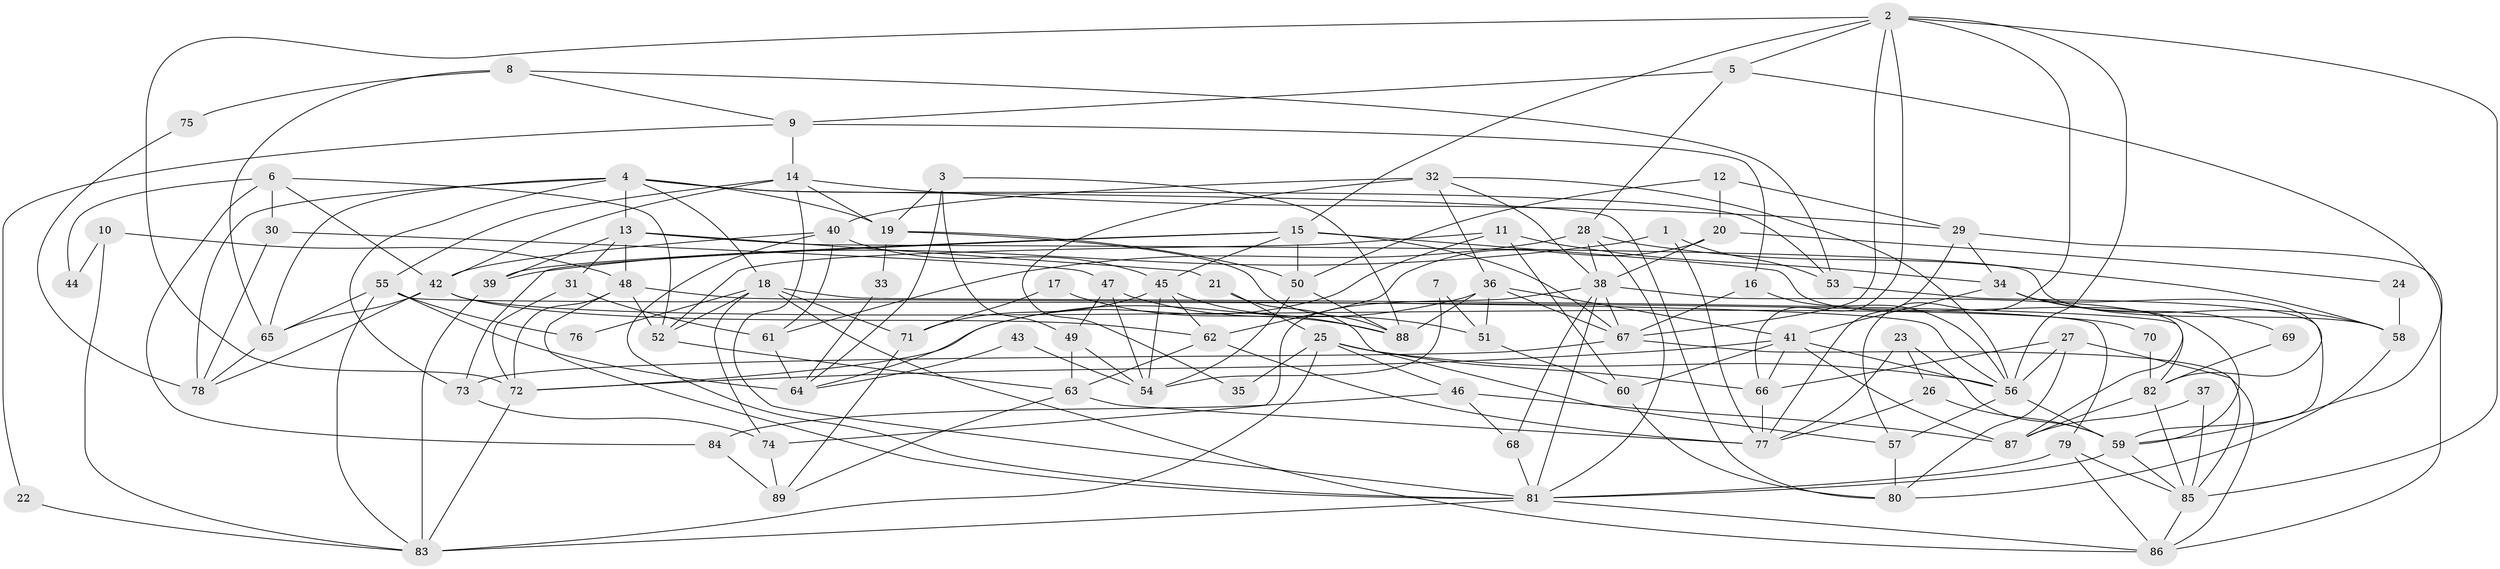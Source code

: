 // original degree distribution, {3: 0.23622047244094488, 4: 0.30708661417322836, 5: 0.2047244094488189, 8: 0.015748031496062992, 2: 0.13385826771653545, 7: 0.031496062992125984, 6: 0.07086614173228346}
// Generated by graph-tools (version 1.1) at 2025/37/03/04/25 23:37:04]
// undirected, 89 vertices, 208 edges
graph export_dot {
  node [color=gray90,style=filled];
  1;
  2;
  3;
  4;
  5;
  6;
  7;
  8;
  9;
  10;
  11;
  12;
  13;
  14;
  15;
  16;
  17;
  18;
  19;
  20;
  21;
  22;
  23;
  24;
  25;
  26;
  27;
  28;
  29;
  30;
  31;
  32;
  33;
  34;
  35;
  36;
  37;
  38;
  39;
  40;
  41;
  42;
  43;
  44;
  45;
  46;
  47;
  48;
  49;
  50;
  51;
  52;
  53;
  54;
  55;
  56;
  57;
  58;
  59;
  60;
  61;
  62;
  63;
  64;
  65;
  66;
  67;
  68;
  69;
  70;
  71;
  72;
  73;
  74;
  75;
  76;
  77;
  78;
  79;
  80;
  81;
  82;
  83;
  84;
  85;
  86;
  87;
  88;
  89;
  1 -- 39 [weight=1.0];
  1 -- 53 [weight=1.0];
  1 -- 77 [weight=1.0];
  2 -- 5 [weight=1.0];
  2 -- 15 [weight=1.0];
  2 -- 56 [weight=1.0];
  2 -- 57 [weight=1.0];
  2 -- 66 [weight=1.0];
  2 -- 67 [weight=1.0];
  2 -- 72 [weight=1.0];
  2 -- 85 [weight=1.0];
  3 -- 19 [weight=1.0];
  3 -- 49 [weight=1.0];
  3 -- 64 [weight=1.0];
  3 -- 88 [weight=1.0];
  4 -- 13 [weight=1.0];
  4 -- 18 [weight=1.0];
  4 -- 19 [weight=1.0];
  4 -- 53 [weight=1.0];
  4 -- 65 [weight=2.0];
  4 -- 73 [weight=1.0];
  4 -- 78 [weight=1.0];
  4 -- 80 [weight=1.0];
  5 -- 9 [weight=1.0];
  5 -- 28 [weight=1.0];
  5 -- 59 [weight=1.0];
  6 -- 30 [weight=1.0];
  6 -- 42 [weight=1.0];
  6 -- 44 [weight=1.0];
  6 -- 52 [weight=1.0];
  6 -- 84 [weight=1.0];
  7 -- 51 [weight=1.0];
  7 -- 54 [weight=1.0];
  8 -- 9 [weight=1.0];
  8 -- 53 [weight=1.0];
  8 -- 65 [weight=1.0];
  8 -- 75 [weight=1.0];
  9 -- 14 [weight=1.0];
  9 -- 16 [weight=1.0];
  9 -- 22 [weight=1.0];
  10 -- 44 [weight=1.0];
  10 -- 48 [weight=1.0];
  10 -- 83 [weight=1.0];
  11 -- 34 [weight=1.0];
  11 -- 52 [weight=1.0];
  11 -- 60 [weight=1.0];
  11 -- 64 [weight=1.0];
  12 -- 20 [weight=1.0];
  12 -- 29 [weight=1.0];
  12 -- 50 [weight=1.0];
  13 -- 21 [weight=1.0];
  13 -- 31 [weight=1.0];
  13 -- 39 [weight=1.0];
  13 -- 48 [weight=1.0];
  13 -- 58 [weight=1.0];
  14 -- 19 [weight=1.0];
  14 -- 29 [weight=1.0];
  14 -- 42 [weight=1.0];
  14 -- 55 [weight=1.0];
  14 -- 81 [weight=1.0];
  15 -- 39 [weight=1.0];
  15 -- 45 [weight=1.0];
  15 -- 50 [weight=1.0];
  15 -- 59 [weight=1.0];
  15 -- 67 [weight=1.0];
  15 -- 73 [weight=1.0];
  16 -- 56 [weight=1.0];
  16 -- 67 [weight=1.0];
  17 -- 71 [weight=1.0];
  17 -- 88 [weight=1.0];
  18 -- 52 [weight=1.0];
  18 -- 71 [weight=1.0];
  18 -- 74 [weight=1.0];
  18 -- 76 [weight=1.0];
  18 -- 82 [weight=1.0];
  18 -- 86 [weight=1.0];
  19 -- 33 [weight=1.0];
  19 -- 50 [weight=1.0];
  19 -- 88 [weight=1.0];
  20 -- 24 [weight=1.0];
  20 -- 38 [weight=1.0];
  20 -- 62 [weight=1.0];
  21 -- 25 [weight=1.0];
  21 -- 57 [weight=1.0];
  22 -- 83 [weight=1.0];
  23 -- 26 [weight=1.0];
  23 -- 59 [weight=1.0];
  23 -- 77 [weight=1.0];
  24 -- 58 [weight=2.0];
  25 -- 35 [weight=2.0];
  25 -- 46 [weight=1.0];
  25 -- 56 [weight=1.0];
  25 -- 66 [weight=1.0];
  25 -- 83 [weight=1.0];
  26 -- 59 [weight=1.0];
  26 -- 77 [weight=1.0];
  27 -- 56 [weight=1.0];
  27 -- 66 [weight=1.0];
  27 -- 80 [weight=1.0];
  27 -- 85 [weight=1.0];
  28 -- 38 [weight=1.0];
  28 -- 58 [weight=1.0];
  28 -- 61 [weight=1.0];
  28 -- 81 [weight=1.0];
  29 -- 34 [weight=1.0];
  29 -- 77 [weight=1.0];
  29 -- 86 [weight=1.0];
  30 -- 47 [weight=1.0];
  30 -- 78 [weight=1.0];
  31 -- 61 [weight=1.0];
  31 -- 72 [weight=1.0];
  32 -- 35 [weight=1.0];
  32 -- 36 [weight=1.0];
  32 -- 38 [weight=1.0];
  32 -- 40 [weight=1.0];
  32 -- 56 [weight=1.0];
  33 -- 64 [weight=1.0];
  34 -- 41 [weight=1.0];
  34 -- 58 [weight=1.0];
  34 -- 69 [weight=1.0];
  34 -- 82 [weight=1.0];
  36 -- 41 [weight=1.0];
  36 -- 51 [weight=1.0];
  36 -- 67 [weight=1.0];
  36 -- 72 [weight=1.0];
  36 -- 88 [weight=1.0];
  37 -- 85 [weight=1.0];
  37 -- 87 [weight=1.0];
  38 -- 67 [weight=1.0];
  38 -- 68 [weight=1.0];
  38 -- 74 [weight=1.0];
  38 -- 81 [weight=1.0];
  38 -- 87 [weight=1.0];
  39 -- 83 [weight=1.0];
  40 -- 42 [weight=1.0];
  40 -- 45 [weight=1.0];
  40 -- 61 [weight=1.0];
  40 -- 81 [weight=1.0];
  41 -- 56 [weight=1.0];
  41 -- 60 [weight=1.0];
  41 -- 66 [weight=1.0];
  41 -- 72 [weight=1.0];
  41 -- 87 [weight=1.0];
  42 -- 62 [weight=1.0];
  42 -- 65 [weight=1.0];
  42 -- 70 [weight=1.0];
  42 -- 78 [weight=1.0];
  43 -- 54 [weight=1.0];
  43 -- 64 [weight=1.0];
  45 -- 54 [weight=1.0];
  45 -- 62 [weight=1.0];
  45 -- 71 [weight=1.0];
  45 -- 88 [weight=1.0];
  46 -- 68 [weight=1.0];
  46 -- 84 [weight=1.0];
  46 -- 87 [weight=1.0];
  47 -- 49 [weight=1.0];
  47 -- 51 [weight=2.0];
  47 -- 54 [weight=1.0];
  48 -- 52 [weight=1.0];
  48 -- 56 [weight=2.0];
  48 -- 72 [weight=1.0];
  48 -- 81 [weight=1.0];
  49 -- 54 [weight=1.0];
  49 -- 63 [weight=1.0];
  50 -- 54 [weight=1.0];
  50 -- 88 [weight=1.0];
  51 -- 60 [weight=1.0];
  52 -- 63 [weight=1.0];
  53 -- 59 [weight=1.0];
  55 -- 64 [weight=1.0];
  55 -- 65 [weight=1.0];
  55 -- 76 [weight=1.0];
  55 -- 79 [weight=1.0];
  55 -- 83 [weight=1.0];
  56 -- 57 [weight=1.0];
  56 -- 59 [weight=1.0];
  57 -- 80 [weight=2.0];
  58 -- 80 [weight=2.0];
  59 -- 81 [weight=1.0];
  59 -- 85 [weight=1.0];
  60 -- 80 [weight=1.0];
  61 -- 64 [weight=1.0];
  62 -- 63 [weight=1.0];
  62 -- 77 [weight=1.0];
  63 -- 77 [weight=1.0];
  63 -- 89 [weight=1.0];
  65 -- 78 [weight=1.0];
  66 -- 77 [weight=1.0];
  67 -- 73 [weight=1.0];
  67 -- 86 [weight=1.0];
  68 -- 81 [weight=1.0];
  69 -- 82 [weight=1.0];
  70 -- 82 [weight=1.0];
  71 -- 89 [weight=1.0];
  72 -- 83 [weight=1.0];
  73 -- 74 [weight=1.0];
  74 -- 89 [weight=1.0];
  75 -- 78 [weight=1.0];
  79 -- 81 [weight=1.0];
  79 -- 85 [weight=1.0];
  79 -- 86 [weight=1.0];
  81 -- 83 [weight=1.0];
  81 -- 86 [weight=1.0];
  82 -- 85 [weight=1.0];
  82 -- 87 [weight=1.0];
  84 -- 89 [weight=1.0];
  85 -- 86 [weight=1.0];
}
